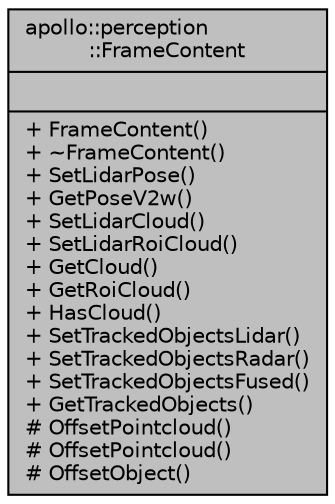 digraph "apollo::perception::FrameContent"
{
  edge [fontname="Helvetica",fontsize="10",labelfontname="Helvetica",labelfontsize="10"];
  node [fontname="Helvetica",fontsize="10",shape=record];
  Node1 [label="{apollo::perception\l::FrameContent\n||+ FrameContent()\l+ ~FrameContent()\l+ SetLidarPose()\l+ GetPoseV2w()\l+ SetLidarCloud()\l+ SetLidarRoiCloud()\l+ GetCloud()\l+ GetRoiCloud()\l+ HasCloud()\l+ SetTrackedObjectsLidar()\l+ SetTrackedObjectsRadar()\l+ SetTrackedObjectsFused()\l+ GetTrackedObjects()\l# OffsetPointcloud()\l# OffsetPointcloud()\l# OffsetObject()\l}",height=0.2,width=0.4,color="black", fillcolor="grey75", style="filled" fontcolor="black"];
}
